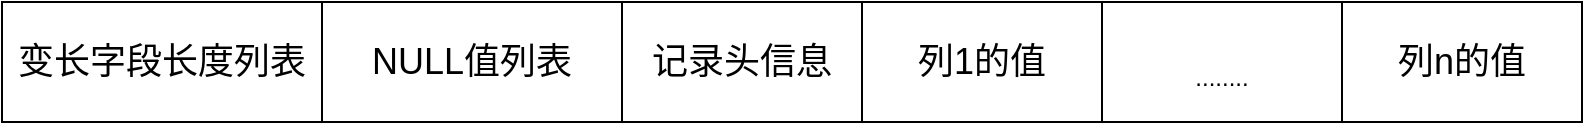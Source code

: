 <mxfile version="21.1.2" type="github">
  <diagram id="UTy2Lzr98Qr31nQWpXDA" name="第 1 页">
    <mxGraphModel dx="1192" dy="970" grid="1" gridSize="10" guides="1" tooltips="1" connect="1" arrows="1" fold="1" page="1" pageScale="1" pageWidth="827" pageHeight="1169" math="0" shadow="0">
      <root>
        <mxCell id="0" />
        <mxCell id="1" parent="0" />
        <mxCell id="saS9OErzC9aHQ2--yEwm-10" value="" style="verticalLabelPosition=bottom;verticalAlign=top;html=1;shape=mxgraph.basic.rect;fillColor2=none;strokeWidth=1;size=0;indent=0;" vertex="1" parent="1">
          <mxGeometry x="10" y="480" width="790" height="60" as="geometry" />
        </mxCell>
        <mxCell id="saS9OErzC9aHQ2--yEwm-11" value="&lt;font style=&quot;font-size: 18px;&quot;&gt;变长字段长度列表&lt;/font&gt;" style="whiteSpace=wrap;html=1;" vertex="1" parent="1">
          <mxGeometry x="10" y="480" width="160" height="60" as="geometry" />
        </mxCell>
        <mxCell id="saS9OErzC9aHQ2--yEwm-12" value="&lt;font style=&quot;font-size: 18px;&quot;&gt;NULL值列表&lt;/font&gt;" style="whiteSpace=wrap;html=1;" vertex="1" parent="1">
          <mxGeometry x="170" y="480" width="150" height="60" as="geometry" />
        </mxCell>
        <mxCell id="saS9OErzC9aHQ2--yEwm-13" value="&lt;font style=&quot;font-size: 18px;&quot;&gt;记录头信息&lt;/font&gt;" style="whiteSpace=wrap;html=1;" vertex="1" parent="1">
          <mxGeometry x="320" y="480" width="120" height="60" as="geometry" />
        </mxCell>
        <mxCell id="saS9OErzC9aHQ2--yEwm-14" value="&lt;font style=&quot;font-size: 18px;&quot;&gt;列1的值&lt;/font&gt;" style="whiteSpace=wrap;html=1;" vertex="1" parent="1">
          <mxGeometry x="440" y="480" width="120" height="60" as="geometry" />
        </mxCell>
        <mxCell id="saS9OErzC9aHQ2--yEwm-15" value="&lt;br&gt;........" style="whiteSpace=wrap;html=1;" vertex="1" parent="1">
          <mxGeometry x="560" y="480" width="120" height="60" as="geometry" />
        </mxCell>
        <mxCell id="saS9OErzC9aHQ2--yEwm-16" value="&lt;font style=&quot;font-size: 18px;&quot;&gt;列n的值&lt;/font&gt;" style="whiteSpace=wrap;html=1;" vertex="1" parent="1">
          <mxGeometry x="680" y="480" width="120" height="60" as="geometry" />
        </mxCell>
      </root>
    </mxGraphModel>
  </diagram>
</mxfile>
